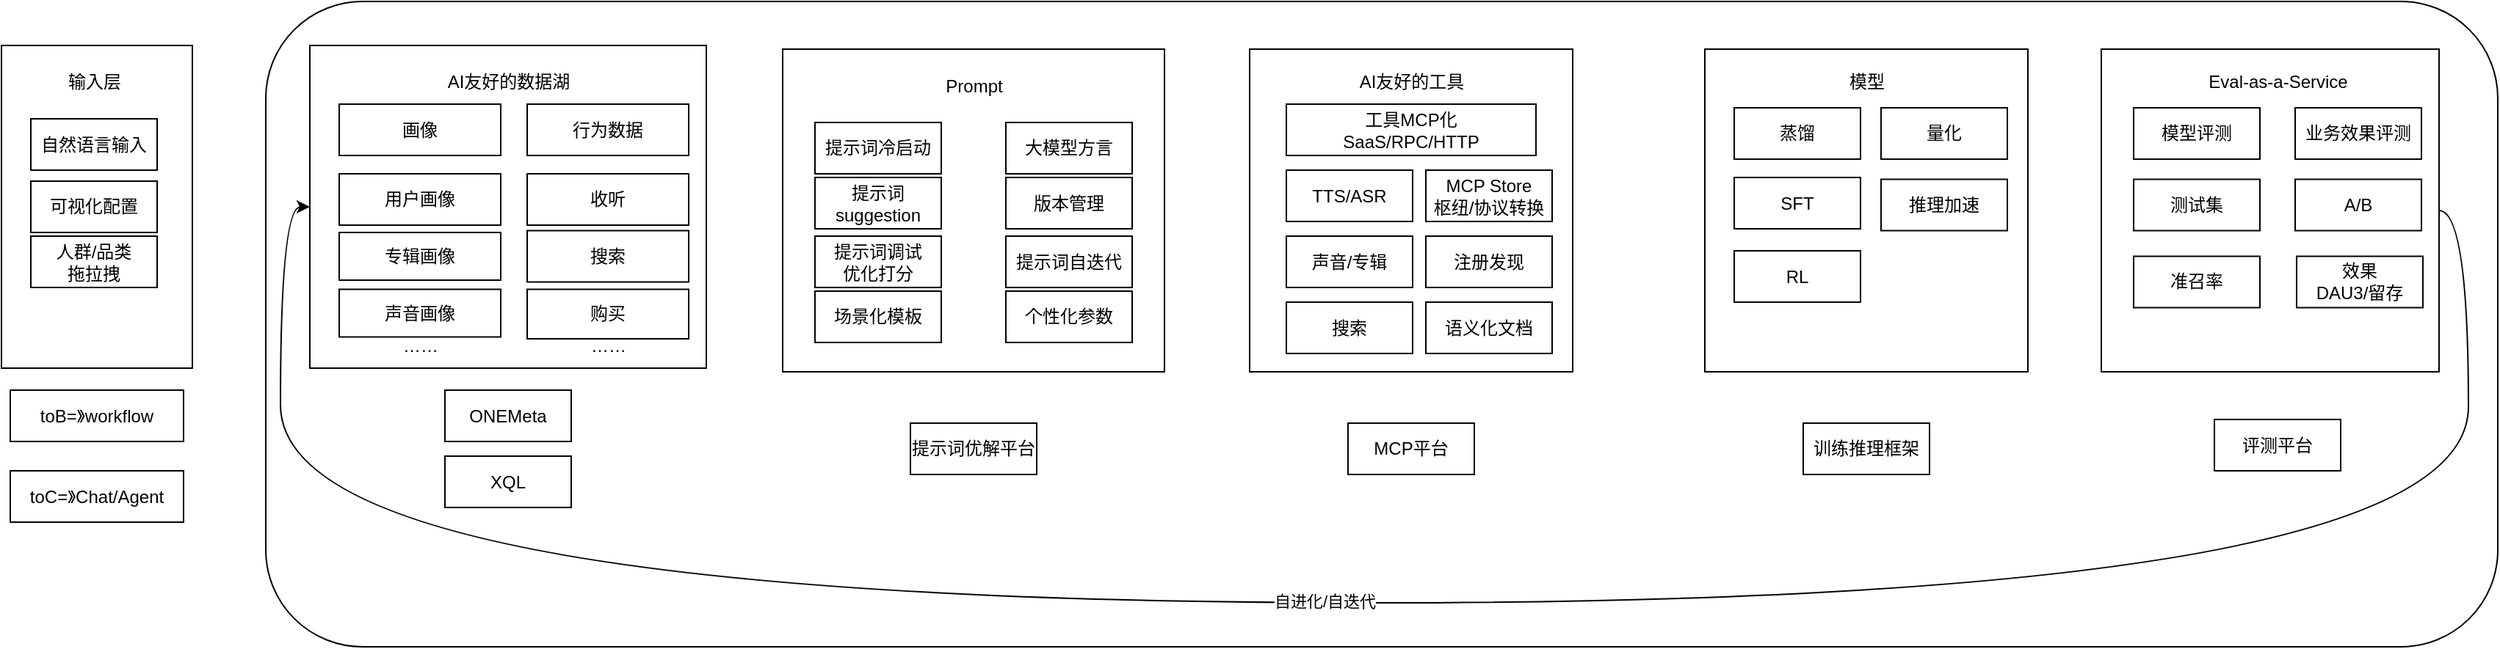 <mxfile version="26.2.3">
  <diagram name="第 1 页" id="xG7lVyR-kHMM1k3yD0h3">
    <mxGraphModel dx="1484" dy="645" grid="1" gridSize="10" guides="1" tooltips="1" connect="1" arrows="1" fold="1" page="1" pageScale="1" pageWidth="827" pageHeight="1169" math="0" shadow="0">
      <root>
        <mxCell id="0" />
        <mxCell id="1" parent="0" />
        <mxCell id="EoaujWqOFIEsK2N1c3v0-62" value="" style="rounded=1;whiteSpace=wrap;html=1;" vertex="1" parent="1">
          <mxGeometry x="380" y="20" width="1520" height="440" as="geometry" />
        </mxCell>
        <mxCell id="EoaujWqOFIEsK2N1c3v0-31" value="" style="rounded=0;whiteSpace=wrap;html=1;" vertex="1" parent="1">
          <mxGeometry x="1050" y="52.5" width="220" height="220" as="geometry" />
        </mxCell>
        <mxCell id="EoaujWqOFIEsK2N1c3v0-24" value="" style="rounded=0;whiteSpace=wrap;html=1;" vertex="1" parent="1">
          <mxGeometry x="410" y="50" width="270" height="220" as="geometry" />
        </mxCell>
        <mxCell id="EoaujWqOFIEsK2N1c3v0-1" value="" style="rounded=0;whiteSpace=wrap;html=1;" vertex="1" parent="1">
          <mxGeometry x="200" y="50" width="130" height="220" as="geometry" />
        </mxCell>
        <mxCell id="EoaujWqOFIEsK2N1c3v0-3" value="输入层" style="text;html=1;align=center;verticalAlign=middle;resizable=0;points=[];autosize=1;strokeColor=none;fillColor=none;" vertex="1" parent="1">
          <mxGeometry x="233" y="60" width="60" height="30" as="geometry" />
        </mxCell>
        <mxCell id="EoaujWqOFIEsK2N1c3v0-6" value="自然语言输入" style="rounded=0;whiteSpace=wrap;html=1;" vertex="1" parent="1">
          <mxGeometry x="220" y="100" width="86" height="35" as="geometry" />
        </mxCell>
        <mxCell id="EoaujWqOFIEsK2N1c3v0-7" value="可视化配置" style="rounded=0;whiteSpace=wrap;html=1;" vertex="1" parent="1">
          <mxGeometry x="220" y="142.5" width="86" height="35" as="geometry" />
        </mxCell>
        <mxCell id="EoaujWqOFIEsK2N1c3v0-8" value="" style="rounded=0;whiteSpace=wrap;html=1;" vertex="1" parent="1">
          <mxGeometry x="732" y="52.5" width="260" height="220" as="geometry" />
        </mxCell>
        <mxCell id="EoaujWqOFIEsK2N1c3v0-9" value="Prompt" style="text;html=1;align=center;verticalAlign=middle;resizable=0;points=[];autosize=1;strokeColor=none;fillColor=none;" vertex="1" parent="1">
          <mxGeometry x="832" y="62.5" width="60" height="30" as="geometry" />
        </mxCell>
        <mxCell id="EoaujWqOFIEsK2N1c3v0-10" value="提示词冷启动" style="rounded=0;whiteSpace=wrap;html=1;" vertex="1" parent="1">
          <mxGeometry x="754" y="102.5" width="86" height="35" as="geometry" />
        </mxCell>
        <mxCell id="EoaujWqOFIEsK2N1c3v0-11" value="提示词suggestion" style="rounded=0;whiteSpace=wrap;html=1;" vertex="1" parent="1">
          <mxGeometry x="754" y="140" width="86" height="35" as="geometry" />
        </mxCell>
        <mxCell id="EoaujWqOFIEsK2N1c3v0-12" value="大模型方言" style="rounded=0;whiteSpace=wrap;html=1;" vertex="1" parent="1">
          <mxGeometry x="884" y="102.5" width="86" height="35" as="geometry" />
        </mxCell>
        <mxCell id="EoaujWqOFIEsK2N1c3v0-13" value="版本管理" style="rounded=0;whiteSpace=wrap;html=1;" vertex="1" parent="1">
          <mxGeometry x="884" y="140" width="86" height="35" as="geometry" />
        </mxCell>
        <mxCell id="EoaujWqOFIEsK2N1c3v0-14" value="人群/品类&lt;br&gt;拖拉拽" style="rounded=0;whiteSpace=wrap;html=1;" vertex="1" parent="1">
          <mxGeometry x="220" y="180" width="86" height="35" as="geometry" />
        </mxCell>
        <mxCell id="EoaujWqOFIEsK2N1c3v0-19" value="提示词调试&lt;div&gt;优化打分&lt;/div&gt;" style="rounded=0;whiteSpace=wrap;html=1;" vertex="1" parent="1">
          <mxGeometry x="754" y="180" width="86" height="35" as="geometry" />
        </mxCell>
        <mxCell id="EoaujWqOFIEsK2N1c3v0-20" value="提示词自迭代" style="rounded=0;whiteSpace=wrap;html=1;" vertex="1" parent="1">
          <mxGeometry x="884" y="180" width="86" height="35" as="geometry" />
        </mxCell>
        <mxCell id="EoaujWqOFIEsK2N1c3v0-21" value="场景化模板" style="rounded=0;whiteSpace=wrap;html=1;" vertex="1" parent="1">
          <mxGeometry x="754" y="217.5" width="86" height="35" as="geometry" />
        </mxCell>
        <mxCell id="EoaujWqOFIEsK2N1c3v0-22" value="个性化参数" style="rounded=0;whiteSpace=wrap;html=1;" vertex="1" parent="1">
          <mxGeometry x="884" y="217.5" width="86" height="35" as="geometry" />
        </mxCell>
        <mxCell id="EoaujWqOFIEsK2N1c3v0-23" value="提示词优解平台" style="rounded=0;whiteSpace=wrap;html=1;" vertex="1" parent="1">
          <mxGeometry x="819" y="307.5" width="86" height="35" as="geometry" />
        </mxCell>
        <mxCell id="EoaujWqOFIEsK2N1c3v0-25" value="AI友好的数据湖" style="text;html=1;align=center;verticalAlign=middle;resizable=0;points=[];autosize=1;strokeColor=none;fillColor=none;" vertex="1" parent="1">
          <mxGeometry x="490" y="60" width="110" height="30" as="geometry" />
        </mxCell>
        <mxCell id="EoaujWqOFIEsK2N1c3v0-27" value="toB=》workflow" style="rounded=0;whiteSpace=wrap;html=1;" vertex="1" parent="1">
          <mxGeometry x="206" y="285" width="118" height="35" as="geometry" />
        </mxCell>
        <mxCell id="EoaujWqOFIEsK2N1c3v0-28" value="toC=》Chat/Agent" style="rounded=0;whiteSpace=wrap;html=1;" vertex="1" parent="1">
          <mxGeometry x="206" y="340" width="118" height="35" as="geometry" />
        </mxCell>
        <mxCell id="EoaujWqOFIEsK2N1c3v0-29" value="ONEMeta" style="rounded=0;whiteSpace=wrap;html=1;" vertex="1" parent="1">
          <mxGeometry x="502" y="285" width="86" height="35" as="geometry" />
        </mxCell>
        <mxCell id="EoaujWqOFIEsK2N1c3v0-30" value="XQL" style="rounded=0;whiteSpace=wrap;html=1;" vertex="1" parent="1">
          <mxGeometry x="502" y="330" width="86" height="35" as="geometry" />
        </mxCell>
        <mxCell id="EoaujWqOFIEsK2N1c3v0-32" value="AI友好的工具" style="text;html=1;align=center;verticalAlign=middle;resizable=0;points=[];autosize=1;strokeColor=none;fillColor=none;" vertex="1" parent="1">
          <mxGeometry x="1115" y="60" width="90" height="30" as="geometry" />
        </mxCell>
        <mxCell id="EoaujWqOFIEsK2N1c3v0-33" value="工具MCP化&lt;div&gt;SaaS/RPC/HTTP&lt;/div&gt;" style="rounded=0;whiteSpace=wrap;html=1;" vertex="1" parent="1">
          <mxGeometry x="1075" y="90" width="170" height="35" as="geometry" />
        </mxCell>
        <mxCell id="EoaujWqOFIEsK2N1c3v0-34" value="TTS/ASR" style="rounded=0;whiteSpace=wrap;html=1;" vertex="1" parent="1">
          <mxGeometry x="1075" y="135" width="86" height="35" as="geometry" />
        </mxCell>
        <mxCell id="EoaujWqOFIEsK2N1c3v0-35" value="声音/专辑" style="rounded=0;whiteSpace=wrap;html=1;" vertex="1" parent="1">
          <mxGeometry x="1075" y="180" width="86" height="35" as="geometry" />
        </mxCell>
        <mxCell id="EoaujWqOFIEsK2N1c3v0-36" value="搜索" style="rounded=0;whiteSpace=wrap;html=1;" vertex="1" parent="1">
          <mxGeometry x="1075" y="225" width="86" height="35" as="geometry" />
        </mxCell>
        <mxCell id="EoaujWqOFIEsK2N1c3v0-39" value="" style="rounded=0;whiteSpace=wrap;html=1;" vertex="1" parent="1">
          <mxGeometry x="1360" y="52.5" width="220" height="220" as="geometry" />
        </mxCell>
        <mxCell id="EoaujWqOFIEsK2N1c3v0-40" value="模型" style="text;html=1;align=center;verticalAlign=middle;resizable=0;points=[];autosize=1;strokeColor=none;fillColor=none;" vertex="1" parent="1">
          <mxGeometry x="1445" y="60" width="50" height="30" as="geometry" />
        </mxCell>
        <mxCell id="EoaujWqOFIEsK2N1c3v0-41" value="画像" style="rounded=0;whiteSpace=wrap;html=1;" vertex="1" parent="1">
          <mxGeometry x="430" y="90" width="110" height="35" as="geometry" />
        </mxCell>
        <mxCell id="EoaujWqOFIEsK2N1c3v0-42" value="行为数据" style="rounded=0;whiteSpace=wrap;html=1;" vertex="1" parent="1">
          <mxGeometry x="558" y="90" width="110" height="35" as="geometry" />
        </mxCell>
        <mxCell id="EoaujWqOFIEsK2N1c3v0-43" value="用户画像" style="rounded=0;whiteSpace=wrap;html=1;" vertex="1" parent="1">
          <mxGeometry x="430" y="137.5" width="110" height="35" as="geometry" />
        </mxCell>
        <mxCell id="EoaujWqOFIEsK2N1c3v0-44" value="专辑画像" style="rounded=0;whiteSpace=wrap;html=1;" vertex="1" parent="1">
          <mxGeometry x="430" y="177.5" width="110" height="32.5" as="geometry" />
        </mxCell>
        <mxCell id="EoaujWqOFIEsK2N1c3v0-45" value="……" style="text;html=1;align=center;verticalAlign=middle;resizable=0;points=[];autosize=1;strokeColor=none;fillColor=none;" vertex="1" parent="1">
          <mxGeometry x="460" y="240" width="50" height="30" as="geometry" />
        </mxCell>
        <mxCell id="EoaujWqOFIEsK2N1c3v0-46" value="声音画像" style="rounded=0;whiteSpace=wrap;html=1;" vertex="1" parent="1">
          <mxGeometry x="430" y="216.25" width="110" height="32.5" as="geometry" />
        </mxCell>
        <mxCell id="EoaujWqOFIEsK2N1c3v0-47" value="收听" style="rounded=0;whiteSpace=wrap;html=1;" vertex="1" parent="1">
          <mxGeometry x="558" y="137.5" width="110" height="35" as="geometry" />
        </mxCell>
        <mxCell id="EoaujWqOFIEsK2N1c3v0-48" value="搜索" style="rounded=0;whiteSpace=wrap;html=1;" vertex="1" parent="1">
          <mxGeometry x="558" y="176.25" width="110" height="35" as="geometry" />
        </mxCell>
        <mxCell id="EoaujWqOFIEsK2N1c3v0-49" value="购买" style="rounded=0;whiteSpace=wrap;html=1;" vertex="1" parent="1">
          <mxGeometry x="558" y="216.25" width="110" height="33.75" as="geometry" />
        </mxCell>
        <mxCell id="EoaujWqOFIEsK2N1c3v0-50" value="……" style="text;html=1;align=center;verticalAlign=middle;resizable=0;points=[];autosize=1;strokeColor=none;fillColor=none;" vertex="1" parent="1">
          <mxGeometry x="588" y="240" width="50" height="30" as="geometry" />
        </mxCell>
        <mxCell id="EoaujWqOFIEsK2N1c3v0-51" value="蒸馏" style="rounded=0;whiteSpace=wrap;html=1;" vertex="1" parent="1">
          <mxGeometry x="1380" y="92.5" width="86" height="35" as="geometry" />
        </mxCell>
        <mxCell id="EoaujWqOFIEsK2N1c3v0-52" value="SFT" style="rounded=0;whiteSpace=wrap;html=1;" vertex="1" parent="1">
          <mxGeometry x="1380" y="140" width="86" height="35" as="geometry" />
        </mxCell>
        <mxCell id="EoaujWqOFIEsK2N1c3v0-53" value="RL" style="rounded=0;whiteSpace=wrap;html=1;" vertex="1" parent="1">
          <mxGeometry x="1380" y="190" width="86" height="35" as="geometry" />
        </mxCell>
        <mxCell id="EoaujWqOFIEsK2N1c3v0-54" value="量化" style="rounded=0;whiteSpace=wrap;html=1;" vertex="1" parent="1">
          <mxGeometry x="1480" y="92.5" width="86" height="35" as="geometry" />
        </mxCell>
        <mxCell id="EoaujWqOFIEsK2N1c3v0-55" value="推理加速" style="rounded=0;whiteSpace=wrap;html=1;" vertex="1" parent="1">
          <mxGeometry x="1480" y="141.25" width="86" height="35" as="geometry" />
        </mxCell>
        <mxCell id="EoaujWqOFIEsK2N1c3v0-57" value="MCP Store&lt;div&gt;枢纽/协议转换&lt;/div&gt;" style="rounded=0;whiteSpace=wrap;html=1;" vertex="1" parent="1">
          <mxGeometry x="1170" y="135" width="86" height="35" as="geometry" />
        </mxCell>
        <mxCell id="EoaujWqOFIEsK2N1c3v0-58" value="注册发现" style="rounded=0;whiteSpace=wrap;html=1;" vertex="1" parent="1">
          <mxGeometry x="1170" y="180" width="86" height="35" as="geometry" />
        </mxCell>
        <mxCell id="EoaujWqOFIEsK2N1c3v0-59" value="语义化文档" style="rounded=0;whiteSpace=wrap;html=1;" vertex="1" parent="1">
          <mxGeometry x="1170" y="225" width="86" height="35" as="geometry" />
        </mxCell>
        <mxCell id="EoaujWqOFIEsK2N1c3v0-60" value="MCP平台" style="rounded=0;whiteSpace=wrap;html=1;" vertex="1" parent="1">
          <mxGeometry x="1117" y="307.5" width="86" height="35" as="geometry" />
        </mxCell>
        <mxCell id="EoaujWqOFIEsK2N1c3v0-61" value="训练推理框架" style="rounded=0;whiteSpace=wrap;html=1;" vertex="1" parent="1">
          <mxGeometry x="1427" y="307.5" width="86" height="35" as="geometry" />
        </mxCell>
        <mxCell id="EoaujWqOFIEsK2N1c3v0-73" style="edgeStyle=orthogonalEdgeStyle;rounded=0;orthogonalLoop=1;jettySize=auto;html=1;exitX=1;exitY=0.5;exitDx=0;exitDy=0;entryX=0;entryY=0.5;entryDx=0;entryDy=0;curved=1;" edge="1" parent="1" source="EoaujWqOFIEsK2N1c3v0-63" target="EoaujWqOFIEsK2N1c3v0-24">
          <mxGeometry relative="1" as="geometry">
            <Array as="points">
              <mxPoint x="1880" y="163" />
              <mxPoint x="1880" y="430" />
              <mxPoint x="390" y="430" />
              <mxPoint x="390" y="160" />
            </Array>
          </mxGeometry>
        </mxCell>
        <mxCell id="EoaujWqOFIEsK2N1c3v0-74" value="自进化/自迭代" style="edgeLabel;html=1;align=center;verticalAlign=middle;resizable=0;points=[];" vertex="1" connectable="0" parent="EoaujWqOFIEsK2N1c3v0-73">
          <mxGeometry x="0.032" y="-1" relative="1" as="geometry">
            <mxPoint as="offset" />
          </mxGeometry>
        </mxCell>
        <mxCell id="EoaujWqOFIEsK2N1c3v0-63" value="" style="rounded=0;whiteSpace=wrap;html=1;" vertex="1" parent="1">
          <mxGeometry x="1630" y="52.5" width="230" height="220" as="geometry" />
        </mxCell>
        <mxCell id="EoaujWqOFIEsK2N1c3v0-64" value="Eval-as-a-Service" style="text;html=1;align=center;verticalAlign=middle;resizable=0;points=[];autosize=1;strokeColor=none;fillColor=none;" vertex="1" parent="1">
          <mxGeometry x="1690" y="60" width="120" height="30" as="geometry" />
        </mxCell>
        <mxCell id="EoaujWqOFIEsK2N1c3v0-65" value="测试集" style="rounded=0;whiteSpace=wrap;html=1;" vertex="1" parent="1">
          <mxGeometry x="1652" y="141.25" width="86" height="35" as="geometry" />
        </mxCell>
        <mxCell id="EoaujWqOFIEsK2N1c3v0-66" value="A/B" style="rounded=0;whiteSpace=wrap;html=1;" vertex="1" parent="1">
          <mxGeometry x="1762" y="141.25" width="86" height="35" as="geometry" />
        </mxCell>
        <mxCell id="EoaujWqOFIEsK2N1c3v0-67" value="效果&lt;div&gt;DAU3/留存&lt;/div&gt;" style="rounded=0;whiteSpace=wrap;html=1;" vertex="1" parent="1">
          <mxGeometry x="1763" y="193.75" width="86" height="35" as="geometry" />
        </mxCell>
        <mxCell id="EoaujWqOFIEsK2N1c3v0-68" value="准召率" style="rounded=0;whiteSpace=wrap;html=1;" vertex="1" parent="1">
          <mxGeometry x="1652" y="193.75" width="86" height="35" as="geometry" />
        </mxCell>
        <mxCell id="EoaujWqOFIEsK2N1c3v0-70" value="模型评测" style="rounded=0;whiteSpace=wrap;html=1;" vertex="1" parent="1">
          <mxGeometry x="1652" y="92.5" width="86" height="35" as="geometry" />
        </mxCell>
        <mxCell id="EoaujWqOFIEsK2N1c3v0-71" value="业务效果评测" style="rounded=0;whiteSpace=wrap;html=1;" vertex="1" parent="1">
          <mxGeometry x="1762" y="92.5" width="86" height="35" as="geometry" />
        </mxCell>
        <mxCell id="EoaujWqOFIEsK2N1c3v0-75" value="评测平台" style="rounded=0;whiteSpace=wrap;html=1;" vertex="1" parent="1">
          <mxGeometry x="1707" y="305" width="86" height="35" as="geometry" />
        </mxCell>
      </root>
    </mxGraphModel>
  </diagram>
</mxfile>
